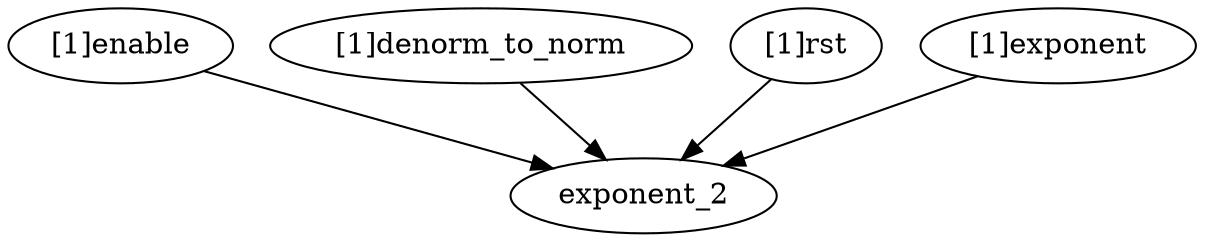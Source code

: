 strict digraph "" {
	exponent_2	 [complexity=0,
		importance=0.0511247543282,
		rank=0.0];
	"[1]enable"	 [complexity=1,
		importance=0.0673484103368,
		rank=0.0673484103368];
	"[1]enable" -> exponent_2;
	"[1]denorm_to_norm"	 [complexity=4,
		importance=0.0900363743601,
		rank=0.02250909359];
	"[1]denorm_to_norm" -> exponent_2;
	"[1]rst"	 [complexity=1,
		importance=0.118473164665,
		rank=0.118473164665];
	"[1]rst" -> exponent_2;
	"[1]exponent"	 [complexity=4,
		importance=0.0806035117521,
		rank=0.020150877938];
	"[1]exponent" -> exponent_2;
}
